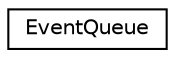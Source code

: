 digraph "Graphical Class Hierarchy"
{
  edge [fontname="Helvetica",fontsize="10",labelfontname="Helvetica",labelfontsize="10"];
  node [fontname="Helvetica",fontsize="10",shape=record];
  rankdir="LR";
  Node0 [label="EventQueue",height=0.2,width=0.4,color="black", fillcolor="white", style="filled",URL="$class_event_queue.html"];
}

